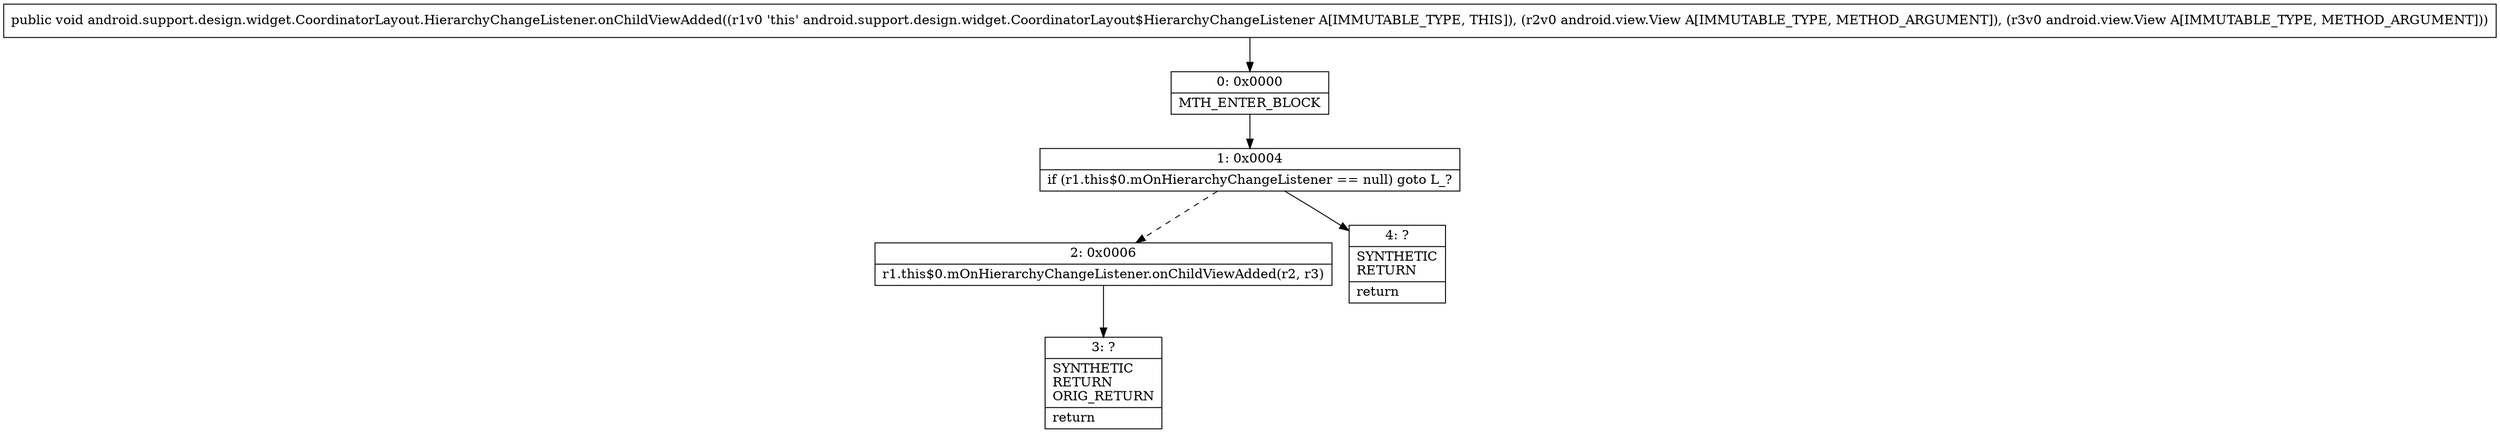 digraph "CFG forandroid.support.design.widget.CoordinatorLayout.HierarchyChangeListener.onChildViewAdded(Landroid\/view\/View;Landroid\/view\/View;)V" {
Node_0 [shape=record,label="{0\:\ 0x0000|MTH_ENTER_BLOCK\l}"];
Node_1 [shape=record,label="{1\:\ 0x0004|if (r1.this$0.mOnHierarchyChangeListener == null) goto L_?\l}"];
Node_2 [shape=record,label="{2\:\ 0x0006|r1.this$0.mOnHierarchyChangeListener.onChildViewAdded(r2, r3)\l}"];
Node_3 [shape=record,label="{3\:\ ?|SYNTHETIC\lRETURN\lORIG_RETURN\l|return\l}"];
Node_4 [shape=record,label="{4\:\ ?|SYNTHETIC\lRETURN\l|return\l}"];
MethodNode[shape=record,label="{public void android.support.design.widget.CoordinatorLayout.HierarchyChangeListener.onChildViewAdded((r1v0 'this' android.support.design.widget.CoordinatorLayout$HierarchyChangeListener A[IMMUTABLE_TYPE, THIS]), (r2v0 android.view.View A[IMMUTABLE_TYPE, METHOD_ARGUMENT]), (r3v0 android.view.View A[IMMUTABLE_TYPE, METHOD_ARGUMENT])) }"];
MethodNode -> Node_0;
Node_0 -> Node_1;
Node_1 -> Node_2[style=dashed];
Node_1 -> Node_4;
Node_2 -> Node_3;
}

